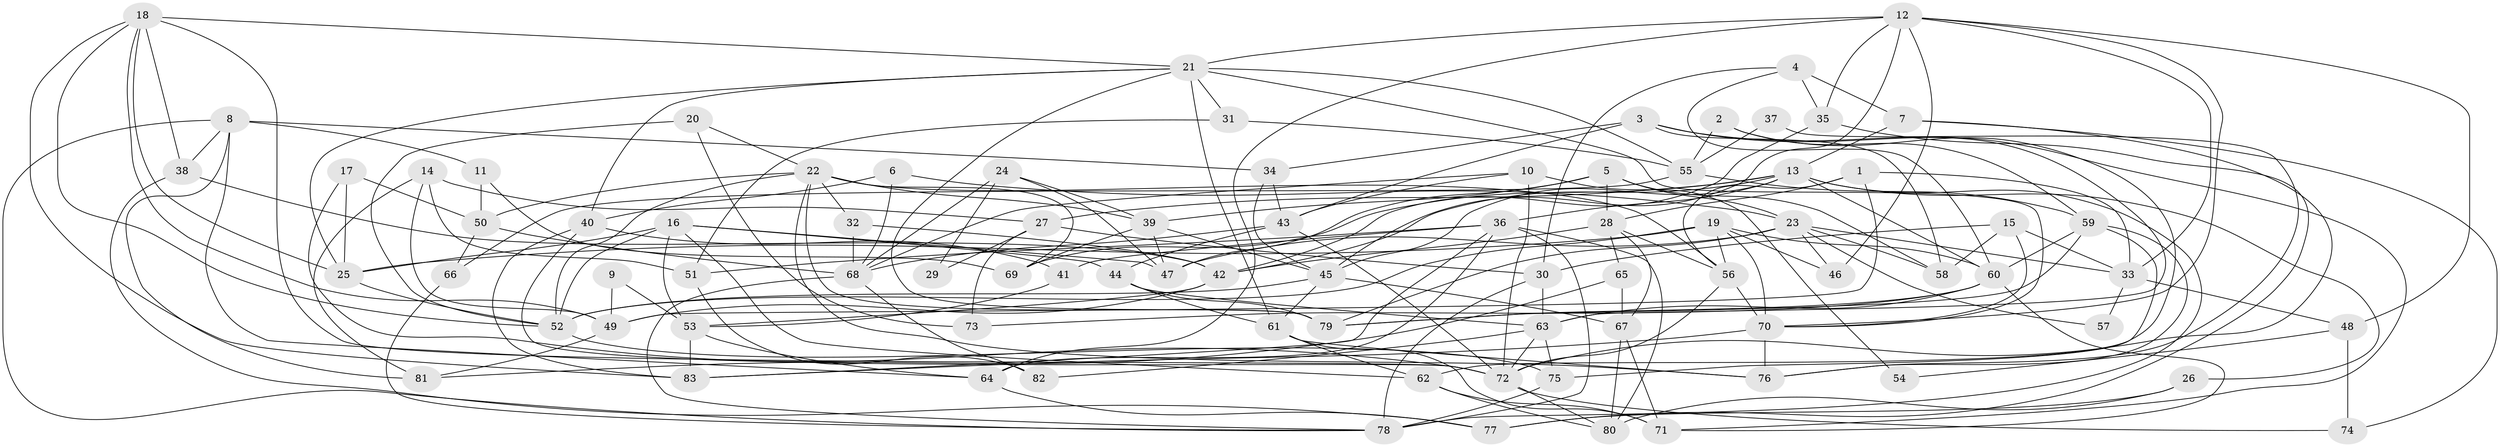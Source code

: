 // original degree distribution, {4: 0.2971014492753623, 3: 0.2608695652173913, 7: 0.036231884057971016, 5: 0.21014492753623187, 2: 0.11594202898550725, 6: 0.07246376811594203, 8: 0.007246376811594203}
// Generated by graph-tools (version 1.1) at 2025/37/03/04/25 23:37:00]
// undirected, 83 vertices, 207 edges
graph export_dot {
  node [color=gray90,style=filled];
  1;
  2;
  3;
  4;
  5;
  6;
  7;
  8;
  9;
  10;
  11;
  12;
  13;
  14;
  15;
  16;
  17;
  18;
  19;
  20;
  21;
  22;
  23;
  24;
  25;
  26;
  27;
  28;
  29;
  30;
  31;
  32;
  33;
  34;
  35;
  36;
  37;
  38;
  39;
  40;
  41;
  42;
  43;
  44;
  45;
  46;
  47;
  48;
  49;
  50;
  51;
  52;
  53;
  54;
  55;
  56;
  57;
  58;
  59;
  60;
  61;
  62;
  63;
  64;
  65;
  66;
  67;
  68;
  69;
  70;
  71;
  72;
  73;
  74;
  75;
  76;
  77;
  78;
  79;
  80;
  81;
  82;
  83;
  1 -- 28 [weight=1.0];
  1 -- 33 [weight=1.0];
  1 -- 49 [weight=1.0];
  1 -- 56 [weight=1.0];
  2 -- 55 [weight=1.0];
  2 -- 59 [weight=1.0];
  2 -- 62 [weight=1.0];
  3 -- 34 [weight=1.0];
  3 -- 43 [weight=1.0];
  3 -- 58 [weight=1.0];
  3 -- 63 [weight=1.0];
  3 -- 71 [weight=1.0];
  4 -- 7 [weight=1.0];
  4 -- 30 [weight=1.0];
  4 -- 35 [weight=2.0];
  4 -- 60 [weight=1.0];
  5 -- 23 [weight=1.0];
  5 -- 28 [weight=1.0];
  5 -- 39 [weight=1.0];
  5 -- 47 [weight=1.0];
  5 -- 58 [weight=1.0];
  6 -- 23 [weight=1.0];
  6 -- 40 [weight=1.0];
  6 -- 68 [weight=1.0];
  7 -- 13 [weight=1.0];
  7 -- 72 [weight=1.0];
  7 -- 74 [weight=1.0];
  8 -- 11 [weight=1.0];
  8 -- 34 [weight=1.0];
  8 -- 38 [weight=1.0];
  8 -- 64 [weight=1.0];
  8 -- 78 [weight=1.0];
  8 -- 81 [weight=1.0];
  9 -- 49 [weight=1.0];
  9 -- 53 [weight=1.0];
  10 -- 43 [weight=1.0];
  10 -- 54 [weight=1.0];
  10 -- 68 [weight=1.0];
  10 -- 72 [weight=2.0];
  11 -- 50 [weight=1.0];
  11 -- 69 [weight=1.0];
  12 -- 21 [weight=1.0];
  12 -- 33 [weight=1.0];
  12 -- 35 [weight=1.0];
  12 -- 45 [weight=1.0];
  12 -- 46 [weight=1.0];
  12 -- 48 [weight=1.0];
  12 -- 64 [weight=1.0];
  12 -- 70 [weight=1.0];
  13 -- 26 [weight=1.0];
  13 -- 27 [weight=1.0];
  13 -- 36 [weight=1.0];
  13 -- 42 [weight=1.0];
  13 -- 45 [weight=1.0];
  13 -- 60 [weight=1.0];
  13 -- 69 [weight=1.0];
  13 -- 78 [weight=1.0];
  14 -- 27 [weight=1.0];
  14 -- 49 [weight=1.0];
  14 -- 51 [weight=1.0];
  14 -- 81 [weight=1.0];
  15 -- 30 [weight=1.0];
  15 -- 33 [weight=1.0];
  15 -- 58 [weight=1.0];
  15 -- 70 [weight=1.0];
  16 -- 25 [weight=1.0];
  16 -- 44 [weight=1.0];
  16 -- 47 [weight=1.0];
  16 -- 52 [weight=1.0];
  16 -- 53 [weight=1.0];
  16 -- 62 [weight=1.0];
  17 -- 25 [weight=1.0];
  17 -- 50 [weight=1.0];
  17 -- 72 [weight=1.0];
  18 -- 21 [weight=1.0];
  18 -- 25 [weight=1.0];
  18 -- 38 [weight=1.0];
  18 -- 49 [weight=1.0];
  18 -- 52 [weight=1.0];
  18 -- 72 [weight=1.0];
  18 -- 83 [weight=1.0];
  19 -- 25 [weight=1.0];
  19 -- 46 [weight=1.0];
  19 -- 52 [weight=1.0];
  19 -- 56 [weight=1.0];
  19 -- 60 [weight=1.0];
  19 -- 70 [weight=2.0];
  20 -- 22 [weight=1.0];
  20 -- 52 [weight=2.0];
  20 -- 73 [weight=1.0];
  21 -- 25 [weight=1.0];
  21 -- 31 [weight=1.0];
  21 -- 40 [weight=1.0];
  21 -- 55 [weight=1.0];
  21 -- 61 [weight=1.0];
  21 -- 70 [weight=1.0];
  21 -- 79 [weight=1.0];
  22 -- 32 [weight=1.0];
  22 -- 39 [weight=1.0];
  22 -- 50 [weight=1.0];
  22 -- 52 [weight=1.0];
  22 -- 56 [weight=1.0];
  22 -- 69 [weight=1.0];
  22 -- 76 [weight=1.0];
  22 -- 79 [weight=1.0];
  23 -- 33 [weight=1.0];
  23 -- 46 [weight=1.0];
  23 -- 47 [weight=1.0];
  23 -- 57 [weight=1.0];
  23 -- 58 [weight=1.0];
  23 -- 79 [weight=1.0];
  24 -- 29 [weight=1.0];
  24 -- 39 [weight=1.0];
  24 -- 47 [weight=1.0];
  24 -- 68 [weight=2.0];
  25 -- 52 [weight=1.0];
  26 -- 77 [weight=1.0];
  26 -- 80 [weight=1.0];
  27 -- 29 [weight=1.0];
  27 -- 30 [weight=1.0];
  27 -- 73 [weight=1.0];
  28 -- 42 [weight=1.0];
  28 -- 56 [weight=1.0];
  28 -- 65 [weight=1.0];
  28 -- 67 [weight=1.0];
  30 -- 63 [weight=1.0];
  30 -- 78 [weight=1.0];
  31 -- 51 [weight=1.0];
  31 -- 55 [weight=2.0];
  32 -- 42 [weight=1.0];
  32 -- 68 [weight=1.0];
  33 -- 48 [weight=2.0];
  33 -- 57 [weight=1.0];
  34 -- 43 [weight=1.0];
  34 -- 45 [weight=1.0];
  35 -- 42 [weight=1.0];
  35 -- 77 [weight=1.0];
  36 -- 41 [weight=1.0];
  36 -- 51 [weight=1.0];
  36 -- 64 [weight=1.0];
  36 -- 78 [weight=1.0];
  36 -- 80 [weight=1.0];
  36 -- 83 [weight=1.0];
  37 -- 55 [weight=2.0];
  37 -- 76 [weight=1.0];
  38 -- 42 [weight=1.0];
  38 -- 77 [weight=1.0];
  39 -- 45 [weight=2.0];
  39 -- 47 [weight=1.0];
  39 -- 69 [weight=1.0];
  40 -- 41 [weight=1.0];
  40 -- 72 [weight=1.0];
  40 -- 83 [weight=1.0];
  41 -- 53 [weight=1.0];
  42 -- 49 [weight=2.0];
  42 -- 53 [weight=1.0];
  43 -- 44 [weight=1.0];
  43 -- 68 [weight=1.0];
  43 -- 72 [weight=1.0];
  44 -- 61 [weight=2.0];
  44 -- 63 [weight=1.0];
  44 -- 79 [weight=1.0];
  45 -- 52 [weight=1.0];
  45 -- 61 [weight=1.0];
  45 -- 67 [weight=1.0];
  48 -- 54 [weight=1.0];
  48 -- 74 [weight=1.0];
  49 -- 81 [weight=1.0];
  50 -- 66 [weight=1.0];
  50 -- 68 [weight=1.0];
  51 -- 82 [weight=1.0];
  52 -- 75 [weight=1.0];
  53 -- 64 [weight=1.0];
  53 -- 83 [weight=1.0];
  55 -- 59 [weight=1.0];
  55 -- 66 [weight=1.0];
  56 -- 70 [weight=1.0];
  56 -- 72 [weight=1.0];
  59 -- 60 [weight=2.0];
  59 -- 75 [weight=1.0];
  59 -- 76 [weight=1.0];
  59 -- 79 [weight=1.0];
  60 -- 63 [weight=1.0];
  60 -- 71 [weight=1.0];
  60 -- 73 [weight=1.0];
  60 -- 79 [weight=1.0];
  61 -- 62 [weight=1.0];
  61 -- 71 [weight=1.0];
  61 -- 76 [weight=1.0];
  62 -- 71 [weight=1.0];
  62 -- 80 [weight=1.0];
  63 -- 72 [weight=1.0];
  63 -- 75 [weight=1.0];
  63 -- 82 [weight=1.0];
  64 -- 77 [weight=1.0];
  65 -- 67 [weight=1.0];
  65 -- 81 [weight=1.0];
  66 -- 78 [weight=1.0];
  67 -- 71 [weight=1.0];
  67 -- 80 [weight=1.0];
  68 -- 78 [weight=1.0];
  68 -- 82 [weight=1.0];
  70 -- 76 [weight=1.0];
  70 -- 83 [weight=1.0];
  72 -- 74 [weight=1.0];
  72 -- 80 [weight=1.0];
  75 -- 78 [weight=1.0];
}
